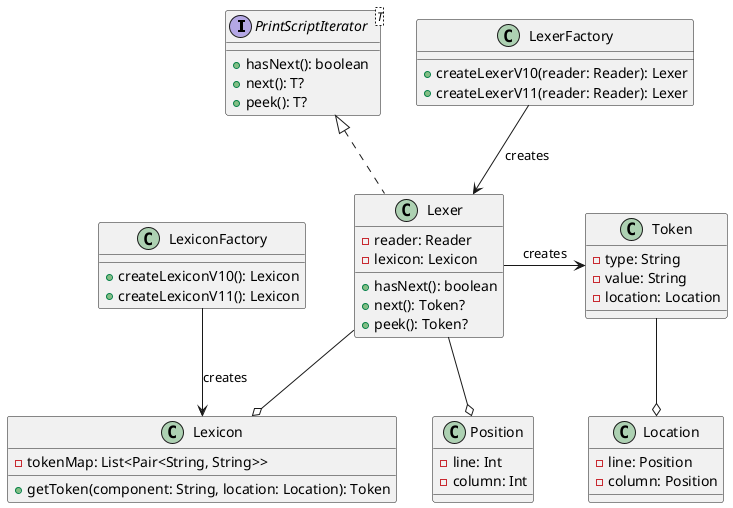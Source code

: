 @startuml

interface PrintScriptIterator<T> {
    + hasNext(): boolean
    + next(): T?
    + peek(): T?
}

class Lexer implements PrintScriptIterator<Token> {
    - reader: Reader
    - lexicon: Lexicon
    + hasNext(): boolean
    + next(): Token?
    + peek(): Token?
}

class Lexicon {
    - tokenMap: List<Pair<String, String>>
    + getToken(component: String, location: Location): Token
}

class LexiconFactory {
    + createLexiconV10(): Lexicon
    + createLexiconV11(): Lexicon
}

class LexerFactory {
    + createLexerV10(reader: Reader): Lexer
    + createLexerV11(reader: Reader): Lexer
}

class Token {
    - type: String
    - value: String
    - location: Location
}

class Position {
    - line: Int
    - column: Int
}

class Location {
    - line: Position
    - column: Position
}

LexerFactory --> Lexer : creates
Lexer --o Lexicon
LexiconFactory --> Lexicon : creates
Lexer --o Position
Token --o Location
Lexer -> Token : creates

@enduml
